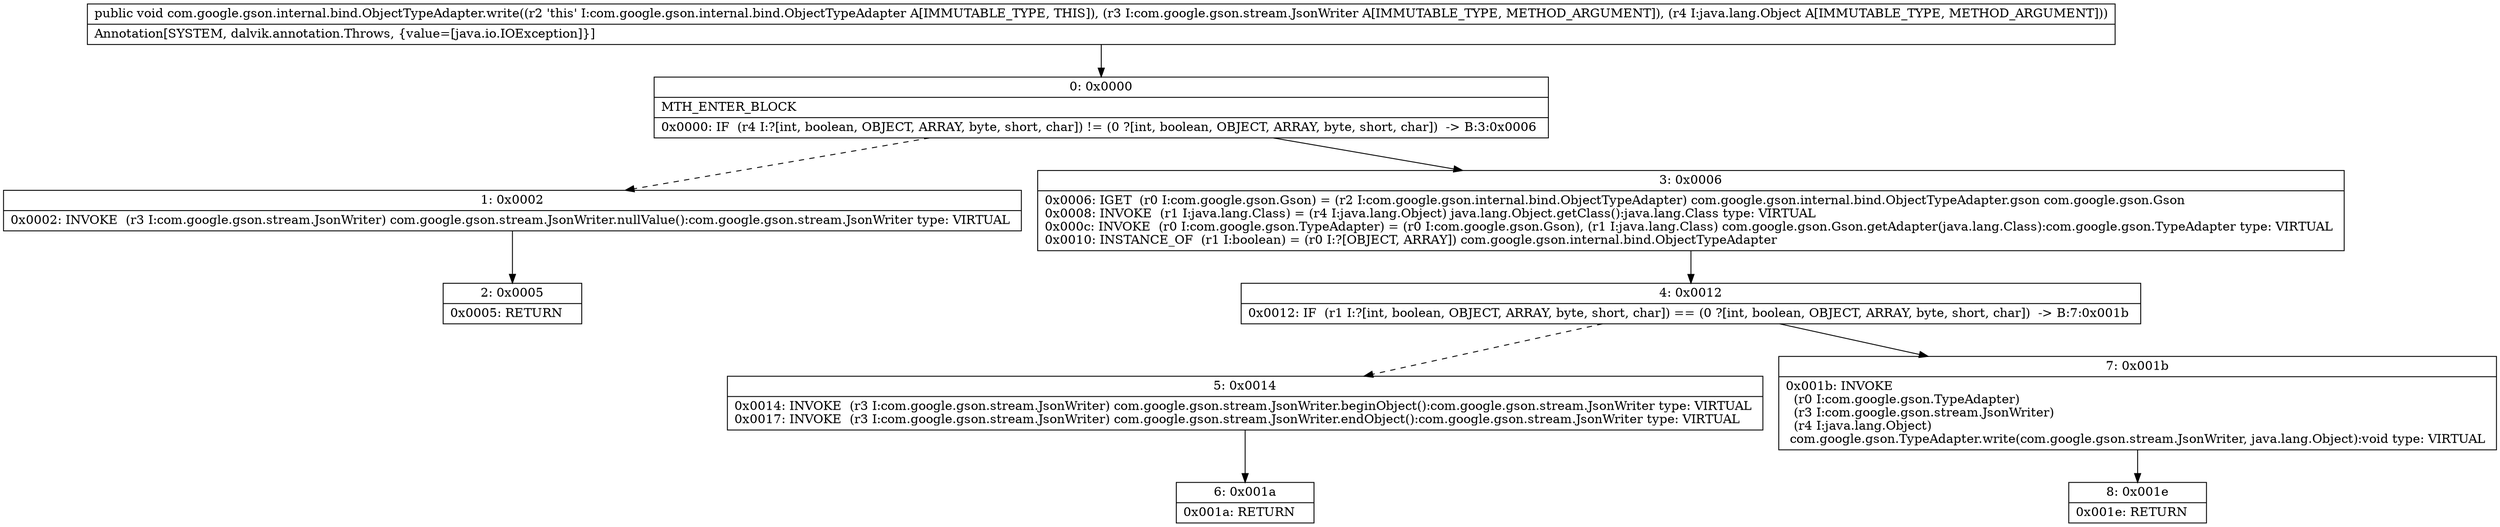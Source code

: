 digraph "CFG forcom.google.gson.internal.bind.ObjectTypeAdapter.write(Lcom\/google\/gson\/stream\/JsonWriter;Ljava\/lang\/Object;)V" {
Node_0 [shape=record,label="{0\:\ 0x0000|MTH_ENTER_BLOCK\l|0x0000: IF  (r4 I:?[int, boolean, OBJECT, ARRAY, byte, short, char]) != (0 ?[int, boolean, OBJECT, ARRAY, byte, short, char])  \-\> B:3:0x0006 \l}"];
Node_1 [shape=record,label="{1\:\ 0x0002|0x0002: INVOKE  (r3 I:com.google.gson.stream.JsonWriter) com.google.gson.stream.JsonWriter.nullValue():com.google.gson.stream.JsonWriter type: VIRTUAL \l}"];
Node_2 [shape=record,label="{2\:\ 0x0005|0x0005: RETURN   \l}"];
Node_3 [shape=record,label="{3\:\ 0x0006|0x0006: IGET  (r0 I:com.google.gson.Gson) = (r2 I:com.google.gson.internal.bind.ObjectTypeAdapter) com.google.gson.internal.bind.ObjectTypeAdapter.gson com.google.gson.Gson \l0x0008: INVOKE  (r1 I:java.lang.Class) = (r4 I:java.lang.Object) java.lang.Object.getClass():java.lang.Class type: VIRTUAL \l0x000c: INVOKE  (r0 I:com.google.gson.TypeAdapter) = (r0 I:com.google.gson.Gson), (r1 I:java.lang.Class) com.google.gson.Gson.getAdapter(java.lang.Class):com.google.gson.TypeAdapter type: VIRTUAL \l0x0010: INSTANCE_OF  (r1 I:boolean) = (r0 I:?[OBJECT, ARRAY]) com.google.gson.internal.bind.ObjectTypeAdapter \l}"];
Node_4 [shape=record,label="{4\:\ 0x0012|0x0012: IF  (r1 I:?[int, boolean, OBJECT, ARRAY, byte, short, char]) == (0 ?[int, boolean, OBJECT, ARRAY, byte, short, char])  \-\> B:7:0x001b \l}"];
Node_5 [shape=record,label="{5\:\ 0x0014|0x0014: INVOKE  (r3 I:com.google.gson.stream.JsonWriter) com.google.gson.stream.JsonWriter.beginObject():com.google.gson.stream.JsonWriter type: VIRTUAL \l0x0017: INVOKE  (r3 I:com.google.gson.stream.JsonWriter) com.google.gson.stream.JsonWriter.endObject():com.google.gson.stream.JsonWriter type: VIRTUAL \l}"];
Node_6 [shape=record,label="{6\:\ 0x001a|0x001a: RETURN   \l}"];
Node_7 [shape=record,label="{7\:\ 0x001b|0x001b: INVOKE  \l  (r0 I:com.google.gson.TypeAdapter)\l  (r3 I:com.google.gson.stream.JsonWriter)\l  (r4 I:java.lang.Object)\l com.google.gson.TypeAdapter.write(com.google.gson.stream.JsonWriter, java.lang.Object):void type: VIRTUAL \l}"];
Node_8 [shape=record,label="{8\:\ 0x001e|0x001e: RETURN   \l}"];
MethodNode[shape=record,label="{public void com.google.gson.internal.bind.ObjectTypeAdapter.write((r2 'this' I:com.google.gson.internal.bind.ObjectTypeAdapter A[IMMUTABLE_TYPE, THIS]), (r3 I:com.google.gson.stream.JsonWriter A[IMMUTABLE_TYPE, METHOD_ARGUMENT]), (r4 I:java.lang.Object A[IMMUTABLE_TYPE, METHOD_ARGUMENT]))  | Annotation[SYSTEM, dalvik.annotation.Throws, \{value=[java.io.IOException]\}]\l}"];
MethodNode -> Node_0;
Node_0 -> Node_1[style=dashed];
Node_0 -> Node_3;
Node_1 -> Node_2;
Node_3 -> Node_4;
Node_4 -> Node_5[style=dashed];
Node_4 -> Node_7;
Node_5 -> Node_6;
Node_7 -> Node_8;
}

